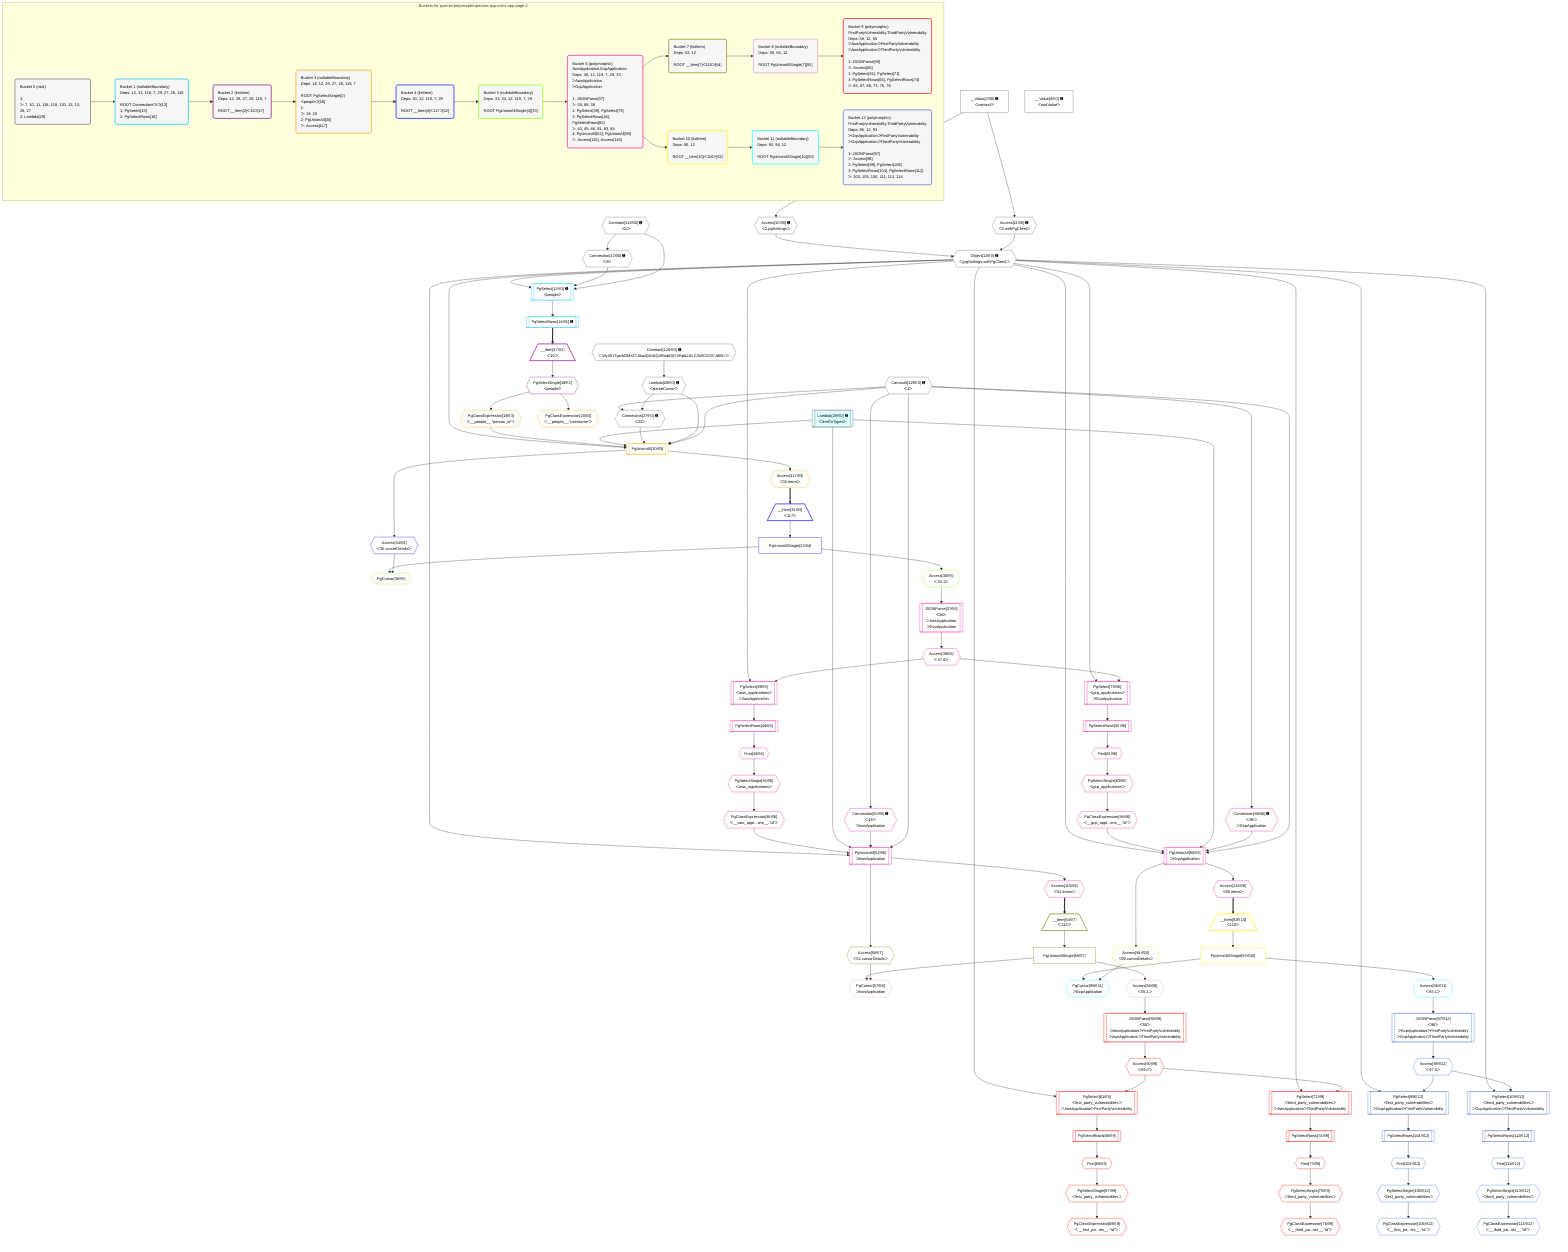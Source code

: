%%{init: {'themeVariables': { 'fontSize': '12px'}}}%%
graph TD
    classDef path fill:#eee,stroke:#000,color:#000
    classDef plan fill:#fff,stroke-width:1px,color:#000
    classDef itemplan fill:#fff,stroke-width:2px,color:#000
    classDef unbatchedplan fill:#dff,stroke-width:1px,color:#000
    classDef sideeffectplan fill:#fcc,stroke-width:2px,color:#000
    classDef bucket fill:#f6f6f6,color:#000,stroke-width:2px,text-align:left


    %% plan dependencies
    Connection27{{"Connection[27∈0] ➊<br />ᐸ23ᐳ"}}:::plan
    Constant119{{"Constant[119∈0] ➊<br />ᐸ1ᐳ"}}:::plan
    Lambda28{{"Lambda[28∈0] ➊<br />ᐸparseCursorᐳ"}}:::plan
    Constant119 & Lambda28 --> Connection27
    Connection13{{"Connection[13∈0] ➊<br />ᐸ9ᐳ"}}:::plan
    Constant118{{"Constant[118∈0] ➊<br />ᐸ4ᐳ"}}:::plan
    Constant118 --> Connection13
    Object12{{"Object[12∈0] ➊<br />ᐸ{pgSettings,withPgClient}ᐳ"}}:::plan
    Access10{{"Access[10∈0] ➊<br />ᐸ2.pgSettingsᐳ"}}:::plan
    Access11{{"Access[11∈0] ➊<br />ᐸ2.withPgClientᐳ"}}:::plan
    Access10 & Access11 --> Object12
    __Value2["__Value[2∈0] ➊<br />ᐸcontextᐳ"]:::plan
    __Value2 --> Access10
    __Value2 --> Access11
    Constant120{{"Constant[120∈0] ➊<br />ᐸ'WyI0OTgwM2MxZTJiIiwiQXdzQXBwbGljYXRpb24iLCJbXCI0XCJdIl0='ᐳ"}}:::plan
    Constant120 --> Lambda28
    Lambda29[["Lambda[29∈0] ➊<br />ᐸlimitToTypesᐳ"]]:::unbatchedplan
    __Value4["__Value[4∈0] ➊<br />ᐸrootValueᐳ"]:::plan
    PgSelect15[["PgSelect[15∈1] ➊<br />ᐸpeopleᐳ"]]:::plan
    Object12 & Connection13 & Constant118 --> PgSelect15
    PgSelectRows16[["PgSelectRows[16∈1] ➊"]]:::plan
    PgSelect15 --> PgSelectRows16
    __Item17[/"__Item[17∈2]<br />ᐸ16ᐳ"\]:::itemplan
    PgSelectRows16 ==> __Item17
    PgSelectSingle18{{"PgSelectSingle[18∈2]<br />ᐸpeopleᐳ"}}:::plan
    __Item17 --> PgSelectSingle18
    PgUnionAll30[["PgUnionAll[30∈3]"]]:::plan
    PgClassExpression19{{"PgClassExpression[19∈3]<br />ᐸ__people__.”person_id”ᐳ"}}:::plan
    Object12 & PgClassExpression19 & Lambda29 & Connection27 & Lambda28 & Constant119 --> PgUnionAll30
    PgSelectSingle18 --> PgClassExpression19
    PgClassExpression20{{"PgClassExpression[20∈3]<br />ᐸ__people__.”username”ᐳ"}}:::plan
    PgSelectSingle18 --> PgClassExpression20
    Access117{{"Access[117∈3]<br />ᐸ30.itemsᐳ"}}:::plan
    PgUnionAll30 --> Access117
    __Item32[/"__Item[32∈4]<br />ᐸ117ᐳ"\]:::itemplan
    Access117 ==> __Item32
    PgUnionAllSingle33["PgUnionAllSingle[33∈4]"]:::plan
    __Item32 --> PgUnionAllSingle33
    Access34{{"Access[34∈4]<br />ᐸ30.cursorDetailsᐳ"}}:::plan
    PgUnionAll30 --> Access34
    PgCursor35{{"PgCursor[35∈5]"}}:::plan
    PgUnionAllSingle33 & Access34 --> PgCursor35
    Access36{{"Access[36∈5]<br />ᐸ33.1ᐳ"}}:::plan
    PgUnionAllSingle33 --> Access36
    PgUnionAll52[["PgUnionAll[52∈6]<br />ᐳAwsApplication"]]:::plan
    PgClassExpression46{{"PgClassExpression[46∈6]<br />ᐸ__aws_appl...ons__.”id”ᐳ"}}:::plan
    Connection50{{"Connection[50∈6] ➊<br />ᐸ48ᐳ<br />ᐳAwsApplication"}}:::plan
    Object12 & PgClassExpression46 & Lambda29 & Connection50 & Constant119 --> PgUnionAll52
    PgUnionAll90[["PgUnionAll[90∈6]<br />ᐳGcpApplication"]]:::plan
    PgClassExpression84{{"PgClassExpression[84∈6]<br />ᐸ__gcp_appl...ons__.”id”ᐳ"}}:::plan
    Connection88{{"Connection[88∈6] ➊<br />ᐸ86ᐳ<br />ᐳGcpApplication"}}:::plan
    Object12 & PgClassExpression84 & Lambda29 & Connection88 & Constant119 --> PgUnionAll90
    Constant119 --> Connection50
    Constant119 --> Connection88
    PgSelect39[["PgSelect[39∈6]<br />ᐸaws_applicationsᐳ<br />ᐳAwsApplication"]]:::plan
    Access38{{"Access[38∈6]<br />ᐸ37.0ᐳ"}}:::plan
    Object12 & Access38 --> PgSelect39
    PgSelect79[["PgSelect[79∈6]<br />ᐸgcp_applicationsᐳ<br />ᐳGcpApplication"]]:::plan
    Object12 & Access38 --> PgSelect79
    JSONParse37[["JSONParse[37∈6]<br />ᐸ36ᐳ<br />ᐳAwsApplication<br />ᐳGcpApplication"]]:::plan
    Access36 --> JSONParse37
    JSONParse37 --> Access38
    First43{{"First[43∈6]"}}:::plan
    PgSelectRows44[["PgSelectRows[44∈6]"]]:::plan
    PgSelectRows44 --> First43
    PgSelect39 --> PgSelectRows44
    PgSelectSingle45{{"PgSelectSingle[45∈6]<br />ᐸaws_applicationsᐳ"}}:::plan
    First43 --> PgSelectSingle45
    PgSelectSingle45 --> PgClassExpression46
    First81{{"First[81∈6]"}}:::plan
    PgSelectRows82[["PgSelectRows[82∈6]"]]:::plan
    PgSelectRows82 --> First81
    PgSelect79 --> PgSelectRows82
    PgSelectSingle83{{"PgSelectSingle[83∈6]<br />ᐸgcp_applicationsᐳ"}}:::plan
    First81 --> PgSelectSingle83
    PgSelectSingle83 --> PgClassExpression84
    Access115{{"Access[115∈6]<br />ᐸ52.itemsᐳ"}}:::plan
    PgUnionAll52 --> Access115
    Access116{{"Access[116∈6]<br />ᐸ90.itemsᐳ"}}:::plan
    PgUnionAll90 --> Access116
    __Item54[/"__Item[54∈7]<br />ᐸ115ᐳ"\]:::itemplan
    Access115 ==> __Item54
    PgUnionAllSingle55["PgUnionAllSingle[55∈7]"]:::plan
    __Item54 --> PgUnionAllSingle55
    Access56{{"Access[56∈7]<br />ᐸ52.cursorDetailsᐳ"}}:::plan
    PgUnionAll52 --> Access56
    PgCursor57{{"PgCursor[57∈8]<br />ᐳAwsApplication"}}:::plan
    PgUnionAllSingle55 & Access56 --> PgCursor57
    Access58{{"Access[58∈8]<br />ᐸ55.1ᐳ"}}:::plan
    PgUnionAllSingle55 --> Access58
    PgSelect61[["PgSelect[61∈9]<br />ᐸfirst_party_vulnerabilitiesᐳ<br />ᐳAwsApplicationᐳFirstPartyVulnerability"]]:::plan
    Access60{{"Access[60∈9]<br />ᐸ59.0ᐳ"}}:::plan
    Object12 & Access60 --> PgSelect61
    PgSelect71[["PgSelect[71∈9]<br />ᐸthird_party_vulnerabilitiesᐳ<br />ᐳAwsApplicationᐳThirdPartyVulnerability"]]:::plan
    Object12 & Access60 --> PgSelect71
    JSONParse59[["JSONParse[59∈9]<br />ᐸ58ᐳ<br />ᐳAwsApplicationᐳFirstPartyVulnerability<br />ᐳAwsApplicationᐳThirdPartyVulnerability"]]:::plan
    Access58 --> JSONParse59
    JSONParse59 --> Access60
    First65{{"First[65∈9]"}}:::plan
    PgSelectRows66[["PgSelectRows[66∈9]"]]:::plan
    PgSelectRows66 --> First65
    PgSelect61 --> PgSelectRows66
    PgSelectSingle67{{"PgSelectSingle[67∈9]<br />ᐸfirst_party_vulnerabilitiesᐳ"}}:::plan
    First65 --> PgSelectSingle67
    PgClassExpression68{{"PgClassExpression[68∈9]<br />ᐸ__first_pa...ies__.”id”ᐳ"}}:::plan
    PgSelectSingle67 --> PgClassExpression68
    First73{{"First[73∈9]"}}:::plan
    PgSelectRows74[["PgSelectRows[74∈9]"]]:::plan
    PgSelectRows74 --> First73
    PgSelect71 --> PgSelectRows74
    PgSelectSingle75{{"PgSelectSingle[75∈9]<br />ᐸthird_party_vulnerabilitiesᐳ"}}:::plan
    First73 --> PgSelectSingle75
    PgClassExpression76{{"PgClassExpression[76∈9]<br />ᐸ__third_pa...ies__.”id”ᐳ"}}:::plan
    PgSelectSingle75 --> PgClassExpression76
    __Item92[/"__Item[92∈10]<br />ᐸ116ᐳ"\]:::itemplan
    Access116 ==> __Item92
    PgUnionAllSingle93["PgUnionAllSingle[93∈10]"]:::plan
    __Item92 --> PgUnionAllSingle93
    Access94{{"Access[94∈10]<br />ᐸ90.cursorDetailsᐳ"}}:::plan
    PgUnionAll90 --> Access94
    PgCursor95{{"PgCursor[95∈11]<br />ᐳGcpApplication"}}:::plan
    PgUnionAllSingle93 & Access94 --> PgCursor95
    Access96{{"Access[96∈11]<br />ᐸ93.1ᐳ"}}:::plan
    PgUnionAllSingle93 --> Access96
    PgSelect99[["PgSelect[99∈12]<br />ᐸfirst_party_vulnerabilitiesᐳ<br />ᐳGcpApplicationᐳFirstPartyVulnerability"]]:::plan
    Access98{{"Access[98∈12]<br />ᐸ97.0ᐳ"}}:::plan
    Object12 & Access98 --> PgSelect99
    PgSelect109[["PgSelect[109∈12]<br />ᐸthird_party_vulnerabilitiesᐳ<br />ᐳGcpApplicationᐳThirdPartyVulnerability"]]:::plan
    Object12 & Access98 --> PgSelect109
    JSONParse97[["JSONParse[97∈12]<br />ᐸ96ᐳ<br />ᐳGcpApplicationᐳFirstPartyVulnerability<br />ᐳGcpApplicationᐳThirdPartyVulnerability"]]:::plan
    Access96 --> JSONParse97
    JSONParse97 --> Access98
    First103{{"First[103∈12]"}}:::plan
    PgSelectRows104[["PgSelectRows[104∈12]"]]:::plan
    PgSelectRows104 --> First103
    PgSelect99 --> PgSelectRows104
    PgSelectSingle105{{"PgSelectSingle[105∈12]<br />ᐸfirst_party_vulnerabilitiesᐳ"}}:::plan
    First103 --> PgSelectSingle105
    PgClassExpression106{{"PgClassExpression[106∈12]<br />ᐸ__first_pa...ies__.”id”ᐳ"}}:::plan
    PgSelectSingle105 --> PgClassExpression106
    First111{{"First[111∈12]"}}:::plan
    PgSelectRows112[["PgSelectRows[112∈12]"]]:::plan
    PgSelectRows112 --> First111
    PgSelect109 --> PgSelectRows112
    PgSelectSingle113{{"PgSelectSingle[113∈12]<br />ᐸthird_party_vulnerabilitiesᐳ"}}:::plan
    First111 --> PgSelectSingle113
    PgClassExpression114{{"PgClassExpression[114∈12]<br />ᐸ__third_pa...ies__.”id”ᐳ"}}:::plan
    PgSelectSingle113 --> PgClassExpression114

    %% define steps

    subgraph "Buckets for queries/polymorphic/person-app-vulns.app-page-2"
    Bucket0("Bucket 0 (root)<br /><br />1: <br />ᐳ: 7, 10, 11, 118, 119, 120, 12, 13, 28, 27<br />2: Lambda[29]"):::bucket
    classDef bucket0 stroke:#696969
    class Bucket0,__Value2,__Value4,Access10,Access11,Object12,Connection13,Connection27,Lambda28,Lambda29,Constant118,Constant119,Constant120 bucket0
    Bucket1("Bucket 1 (nullableBoundary)<br />Deps: 12, 13, 118, 7, 29, 27, 28, 119<br /><br />ROOT Connectionᐸ9ᐳ[13]<br />1: PgSelect[15]<br />2: PgSelectRows[16]"):::bucket
    classDef bucket1 stroke:#00bfff
    class Bucket1,PgSelect15,PgSelectRows16 bucket1
    Bucket2("Bucket 2 (listItem)<br />Deps: 12, 29, 27, 28, 119, 7<br /><br />ROOT __Item{2}ᐸ16ᐳ[17]"):::bucket
    classDef bucket2 stroke:#7f007f
    class Bucket2,__Item17,PgSelectSingle18 bucket2
    Bucket3("Bucket 3 (nullableBoundary)<br />Deps: 18, 12, 29, 27, 28, 119, 7<br /><br />ROOT PgSelectSingle{2}ᐸpeopleᐳ[18]<br />1: <br />ᐳ: 19, 20<br />2: PgUnionAll[30]<br />ᐳ: Access[117]"):::bucket
    classDef bucket3 stroke:#ffa500
    class Bucket3,PgClassExpression19,PgClassExpression20,PgUnionAll30,Access117 bucket3
    Bucket4("Bucket 4 (listItem)<br />Deps: 30, 12, 119, 7, 29<br /><br />ROOT __Item{4}ᐸ117ᐳ[32]"):::bucket
    classDef bucket4 stroke:#0000ff
    class Bucket4,__Item32,PgUnionAllSingle33,Access34 bucket4
    Bucket5("Bucket 5 (nullableBoundary)<br />Deps: 33, 34, 12, 119, 7, 29<br /><br />ROOT PgUnionAllSingle{4}[33]"):::bucket
    classDef bucket5 stroke:#7fff00
    class Bucket5,PgCursor35,Access36 bucket5
    Bucket6("Bucket 6 (polymorphic)<br />AwsApplication,GcpApplication<br />Deps: 36, 12, 119, 7, 29, 33<br />ᐳAwsApplication<br />ᐳGcpApplication<br /><br />1: JSONParse[37]<br />ᐳ: 50, 88, 38<br />2: PgSelect[39], PgSelect[79]<br />3: PgSelectRows[44], PgSelectRows[82]<br />ᐳ: 43, 45, 46, 81, 83, 84<br />4: PgUnionAll[52], PgUnionAll[90]<br />ᐳ: Access[115], Access[116]"):::bucket
    classDef bucket6 stroke:#ff1493
    class Bucket6,JSONParse37,Access38,PgSelect39,First43,PgSelectRows44,PgSelectSingle45,PgClassExpression46,Connection50,PgUnionAll52,PgSelect79,First81,PgSelectRows82,PgSelectSingle83,PgClassExpression84,Connection88,PgUnionAll90,Access115,Access116 bucket6
    Bucket7("Bucket 7 (listItem)<br />Deps: 52, 12<br /><br />ROOT __Item{7}ᐸ115ᐳ[54]"):::bucket
    classDef bucket7 stroke:#808000
    class Bucket7,__Item54,PgUnionAllSingle55,Access56 bucket7
    Bucket8("Bucket 8 (nullableBoundary)<br />Deps: 55, 56, 12<br /><br />ROOT PgUnionAllSingle{7}[55]"):::bucket
    classDef bucket8 stroke:#dda0dd
    class Bucket8,PgCursor57,Access58 bucket8
    Bucket9("Bucket 9 (polymorphic)<br />FirstPartyVulnerability,ThirdPartyVulnerability<br />Deps: 58, 12, 55<br />ᐳAwsApplicationᐳFirstPartyVulnerability<br />ᐳAwsApplicationᐳThirdPartyVulnerability<br /><br />1: JSONParse[59]<br />ᐳ: Access[60]<br />2: PgSelect[61], PgSelect[71]<br />3: PgSelectRows[66], PgSelectRows[74]<br />ᐳ: 65, 67, 68, 73, 75, 76"):::bucket
    classDef bucket9 stroke:#ff0000
    class Bucket9,JSONParse59,Access60,PgSelect61,First65,PgSelectRows66,PgSelectSingle67,PgClassExpression68,PgSelect71,First73,PgSelectRows74,PgSelectSingle75,PgClassExpression76 bucket9
    Bucket10("Bucket 10 (listItem)<br />Deps: 90, 12<br /><br />ROOT __Item{10}ᐸ116ᐳ[92]"):::bucket
    classDef bucket10 stroke:#ffff00
    class Bucket10,__Item92,PgUnionAllSingle93,Access94 bucket10
    Bucket11("Bucket 11 (nullableBoundary)<br />Deps: 93, 94, 12<br /><br />ROOT PgUnionAllSingle{10}[93]"):::bucket
    classDef bucket11 stroke:#00ffff
    class Bucket11,PgCursor95,Access96 bucket11
    Bucket12("Bucket 12 (polymorphic)<br />FirstPartyVulnerability,ThirdPartyVulnerability<br />Deps: 96, 12, 93<br />ᐳGcpApplicationᐳFirstPartyVulnerability<br />ᐳGcpApplicationᐳThirdPartyVulnerability<br /><br />1: JSONParse[97]<br />ᐳ: Access[98]<br />2: PgSelect[99], PgSelect[109]<br />3: PgSelectRows[104], PgSelectRows[112]<br />ᐳ: 103, 105, 106, 111, 113, 114"):::bucket
    classDef bucket12 stroke:#4169e1
    class Bucket12,JSONParse97,Access98,PgSelect99,First103,PgSelectRows104,PgSelectSingle105,PgClassExpression106,PgSelect109,First111,PgSelectRows112,PgSelectSingle113,PgClassExpression114 bucket12
    Bucket0 --> Bucket1
    Bucket1 --> Bucket2
    Bucket2 --> Bucket3
    Bucket3 --> Bucket4
    Bucket4 --> Bucket5
    Bucket5 --> Bucket6
    Bucket6 --> Bucket7 & Bucket10
    Bucket7 --> Bucket8
    Bucket8 --> Bucket9
    Bucket10 --> Bucket11
    Bucket11 --> Bucket12
    end